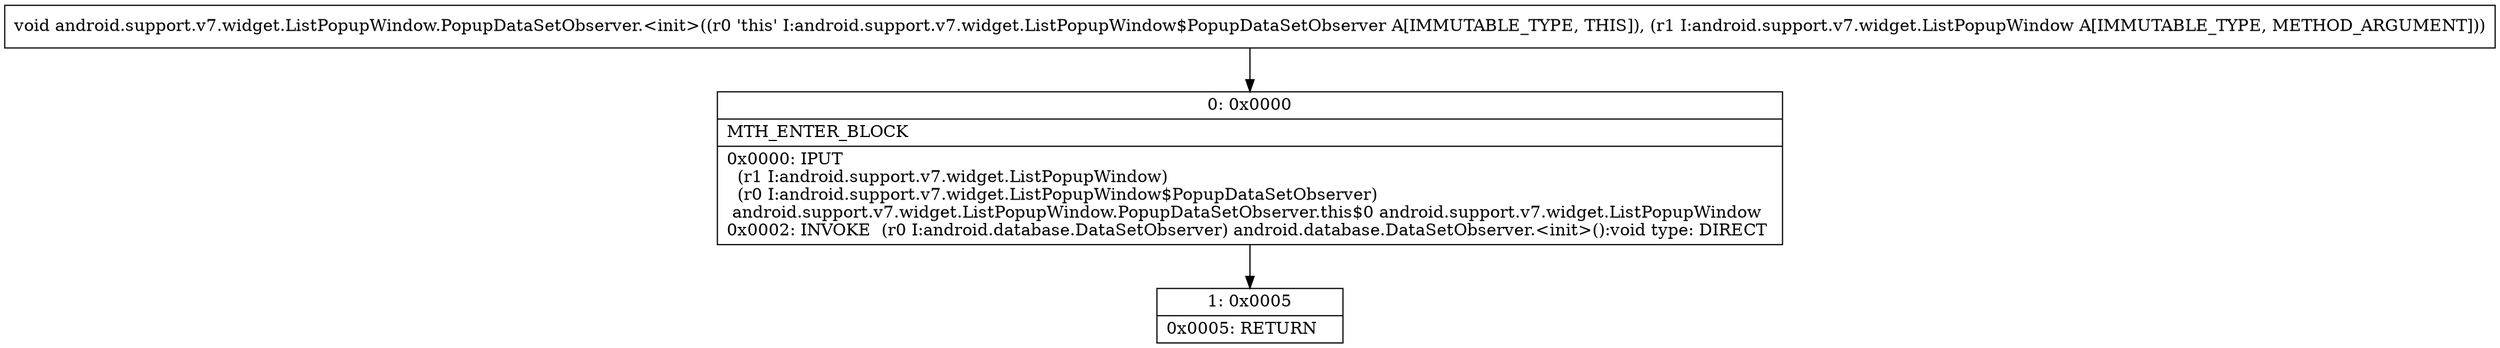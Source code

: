digraph "CFG forandroid.support.v7.widget.ListPopupWindow.PopupDataSetObserver.\<init\>(Landroid\/support\/v7\/widget\/ListPopupWindow;)V" {
Node_0 [shape=record,label="{0\:\ 0x0000|MTH_ENTER_BLOCK\l|0x0000: IPUT  \l  (r1 I:android.support.v7.widget.ListPopupWindow)\l  (r0 I:android.support.v7.widget.ListPopupWindow$PopupDataSetObserver)\l android.support.v7.widget.ListPopupWindow.PopupDataSetObserver.this$0 android.support.v7.widget.ListPopupWindow \l0x0002: INVOKE  (r0 I:android.database.DataSetObserver) android.database.DataSetObserver.\<init\>():void type: DIRECT \l}"];
Node_1 [shape=record,label="{1\:\ 0x0005|0x0005: RETURN   \l}"];
MethodNode[shape=record,label="{void android.support.v7.widget.ListPopupWindow.PopupDataSetObserver.\<init\>((r0 'this' I:android.support.v7.widget.ListPopupWindow$PopupDataSetObserver A[IMMUTABLE_TYPE, THIS]), (r1 I:android.support.v7.widget.ListPopupWindow A[IMMUTABLE_TYPE, METHOD_ARGUMENT])) }"];
MethodNode -> Node_0;
Node_0 -> Node_1;
}

